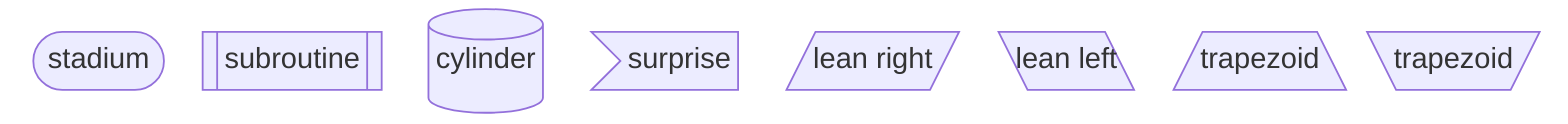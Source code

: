 block
    A1(["stadium"])
    A2[["subroutine"]]
    B1[("cylinder")]
    C1>"surprise"]
    A3[/"lean right"/]
    B2[\"lean left"\]
    C2[/"trapezoid"\]
    D2[\"trapezoid"/]